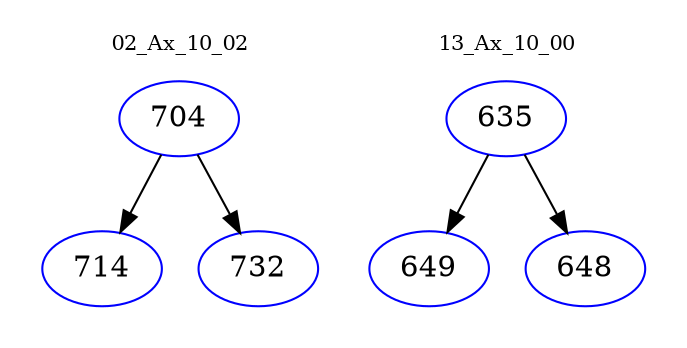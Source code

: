 digraph{
subgraph cluster_0 {
color = white
label = "02_Ax_10_02";
fontsize=10;
T0_704 [label="704", color="blue"]
T0_704 -> T0_714 [color="black"]
T0_714 [label="714", color="blue"]
T0_704 -> T0_732 [color="black"]
T0_732 [label="732", color="blue"]
}
subgraph cluster_1 {
color = white
label = "13_Ax_10_00";
fontsize=10;
T1_635 [label="635", color="blue"]
T1_635 -> T1_649 [color="black"]
T1_649 [label="649", color="blue"]
T1_635 -> T1_648 [color="black"]
T1_648 [label="648", color="blue"]
}
}
